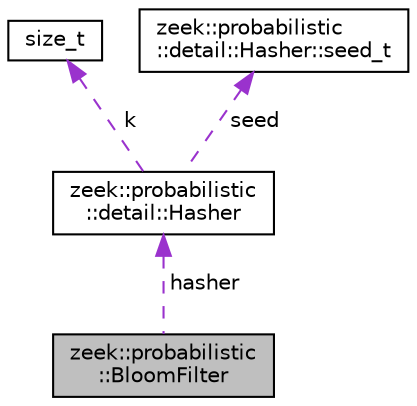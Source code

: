 digraph "zeek::probabilistic::BloomFilter"
{
 // LATEX_PDF_SIZE
  edge [fontname="Helvetica",fontsize="10",labelfontname="Helvetica",labelfontsize="10"];
  node [fontname="Helvetica",fontsize="10",shape=record];
  Node1 [label="zeek::probabilistic\l::BloomFilter",height=0.2,width=0.4,color="black", fillcolor="grey75", style="filled", fontcolor="black",tooltip=" "];
  Node2 -> Node1 [dir="back",color="darkorchid3",fontsize="10",style="dashed",label=" hasher" ,fontname="Helvetica"];
  Node2 [label="zeek::probabilistic\l::detail::Hasher",height=0.2,width=0.4,color="black", fillcolor="white", style="filled",URL="$d7/d73/classzeek_1_1probabilistic_1_1detail_1_1Hasher.html",tooltip=" "];
  Node3 -> Node2 [dir="back",color="darkorchid3",fontsize="10",style="dashed",label=" k" ,fontname="Helvetica"];
  Node3 [label="size_t",height=0.2,width=0.4,color="black", fillcolor="white", style="filled",tooltip=" "];
  Node4 -> Node2 [dir="back",color="darkorchid3",fontsize="10",style="dashed",label=" seed" ,fontname="Helvetica"];
  Node4 [label="zeek::probabilistic\l::detail::Hasher::seed_t",height=0.2,width=0.4,color="black", fillcolor="white", style="filled",URL="$df/d54/structzeek_1_1probabilistic_1_1detail_1_1Hasher_1_1seed__t.html",tooltip=" "];
}
